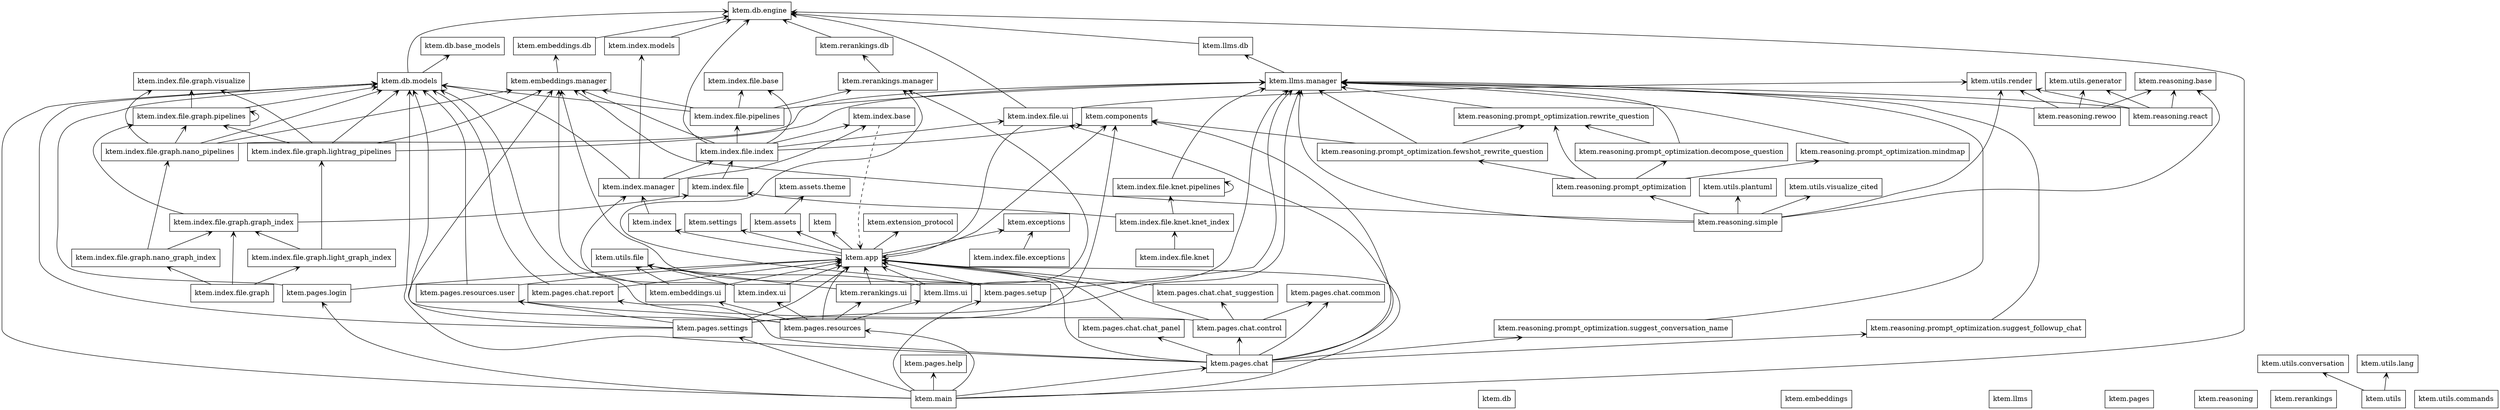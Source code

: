 digraph "packages_ktem" {
rankdir=BT
charset="utf-8"
"ktem" [color="black", label=<ktem>, shape="box", style="solid"];
"ktem.app" [color="black", label=<ktem.app>, shape="box", style="solid"];
"ktem.assets" [color="black", label=<ktem.assets>, shape="box", style="solid"];
"ktem.assets.theme" [color="black", label=<ktem.assets.theme>, shape="box", style="solid"];
"ktem.components" [color="black", label=<ktem.components>, shape="box", style="solid"];
"ktem.db" [color="black", label=<ktem.db>, shape="box", style="solid"];
"ktem.db.base_models" [color="black", label=<ktem.db.base_models>, shape="box", style="solid"];
"ktem.db.engine" [color="black", label=<ktem.db.engine>, shape="box", style="solid"];
"ktem.db.models" [color="black", label=<ktem.db.models>, shape="box", style="solid"];
"ktem.embeddings" [color="black", label=<ktem.embeddings>, shape="box", style="solid"];
"ktem.embeddings.db" [color="black", label=<ktem.embeddings.db>, shape="box", style="solid"];
"ktem.embeddings.manager" [color="black", label=<ktem.embeddings.manager>, shape="box", style="solid"];
"ktem.embeddings.ui" [color="black", label=<ktem.embeddings.ui>, shape="box", style="solid"];
"ktem.exceptions" [color="black", label=<ktem.exceptions>, shape="box", style="solid"];
"ktem.extension_protocol" [color="black", label=<ktem.extension_protocol>, shape="box", style="solid"];
"ktem.index" [color="black", label=<ktem.index>, shape="box", style="solid"];
"ktem.index.base" [color="black", label=<ktem.index.base>, shape="box", style="solid"];
"ktem.index.file" [color="black", label=<ktem.index.file>, shape="box", style="solid"];
"ktem.index.file.base" [color="black", label=<ktem.index.file.base>, shape="box", style="solid"];
"ktem.index.file.exceptions" [color="black", label=<ktem.index.file.exceptions>, shape="box", style="solid"];
"ktem.index.file.graph" [color="black", label=<ktem.index.file.graph>, shape="box", style="solid"];
"ktem.index.file.graph.graph_index" [color="black", label=<ktem.index.file.graph.graph_index>, shape="box", style="solid"];
"ktem.index.file.graph.light_graph_index" [color="black", label=<ktem.index.file.graph.light_graph_index>, shape="box", style="solid"];
"ktem.index.file.graph.lightrag_pipelines" [color="black", label=<ktem.index.file.graph.lightrag_pipelines>, shape="box", style="solid"];
"ktem.index.file.graph.nano_graph_index" [color="black", label=<ktem.index.file.graph.nano_graph_index>, shape="box", style="solid"];
"ktem.index.file.graph.nano_pipelines" [color="black", label=<ktem.index.file.graph.nano_pipelines>, shape="box", style="solid"];
"ktem.index.file.graph.pipelines" [color="black", label=<ktem.index.file.graph.pipelines>, shape="box", style="solid"];
"ktem.index.file.graph.visualize" [color="black", label=<ktem.index.file.graph.visualize>, shape="box", style="solid"];
"ktem.index.file.index" [color="black", label=<ktem.index.file.index>, shape="box", style="solid"];
"ktem.index.file.knet" [color="black", label=<ktem.index.file.knet>, shape="box", style="solid"];
"ktem.index.file.knet.knet_index" [color="black", label=<ktem.index.file.knet.knet_index>, shape="box", style="solid"];
"ktem.index.file.knet.pipelines" [color="black", label=<ktem.index.file.knet.pipelines>, shape="box", style="solid"];
"ktem.index.file.pipelines" [color="black", label=<ktem.index.file.pipelines>, shape="box", style="solid"];
"ktem.index.file.ui" [color="black", label=<ktem.index.file.ui>, shape="box", style="solid"];
"ktem.index.manager" [color="black", label=<ktem.index.manager>, shape="box", style="solid"];
"ktem.index.models" [color="black", label=<ktem.index.models>, shape="box", style="solid"];
"ktem.index.ui" [color="black", label=<ktem.index.ui>, shape="box", style="solid"];
"ktem.llms" [color="black", label=<ktem.llms>, shape="box", style="solid"];
"ktem.llms.db" [color="black", label=<ktem.llms.db>, shape="box", style="solid"];
"ktem.llms.manager" [color="black", label=<ktem.llms.manager>, shape="box", style="solid"];
"ktem.llms.ui" [color="black", label=<ktem.llms.ui>, shape="box", style="solid"];
"ktem.main" [color="black", label=<ktem.main>, shape="box", style="solid"];
"ktem.pages" [color="black", label=<ktem.pages>, shape="box", style="solid"];
"ktem.pages.chat" [color="black", label=<ktem.pages.chat>, shape="box", style="solid"];
"ktem.pages.chat.chat_panel" [color="black", label=<ktem.pages.chat.chat_panel>, shape="box", style="solid"];
"ktem.pages.chat.chat_suggestion" [color="black", label=<ktem.pages.chat.chat_suggestion>, shape="box", style="solid"];
"ktem.pages.chat.common" [color="black", label=<ktem.pages.chat.common>, shape="box", style="solid"];
"ktem.pages.chat.control" [color="black", label=<ktem.pages.chat.control>, shape="box", style="solid"];
"ktem.pages.chat.report" [color="black", label=<ktem.pages.chat.report>, shape="box", style="solid"];
"ktem.pages.help" [color="black", label=<ktem.pages.help>, shape="box", style="solid"];
"ktem.pages.login" [color="black", label=<ktem.pages.login>, shape="box", style="solid"];
"ktem.pages.resources" [color="black", label=<ktem.pages.resources>, shape="box", style="solid"];
"ktem.pages.resources.user" [color="black", label=<ktem.pages.resources.user>, shape="box", style="solid"];
"ktem.pages.settings" [color="black", label=<ktem.pages.settings>, shape="box", style="solid"];
"ktem.pages.setup" [color="black", label=<ktem.pages.setup>, shape="box", style="solid"];
"ktem.reasoning" [color="black", label=<ktem.reasoning>, shape="box", style="solid"];
"ktem.reasoning.base" [color="black", label=<ktem.reasoning.base>, shape="box", style="solid"];
"ktem.reasoning.prompt_optimization" [color="black", label=<ktem.reasoning.prompt_optimization>, shape="box", style="solid"];
"ktem.reasoning.prompt_optimization.decompose_question" [color="black", label=<ktem.reasoning.prompt_optimization.decompose_question>, shape="box", style="solid"];
"ktem.reasoning.prompt_optimization.fewshot_rewrite_question" [color="black", label=<ktem.reasoning.prompt_optimization.fewshot_rewrite_question>, shape="box", style="solid"];
"ktem.reasoning.prompt_optimization.mindmap" [color="black", label=<ktem.reasoning.prompt_optimization.mindmap>, shape="box", style="solid"];
"ktem.reasoning.prompt_optimization.rewrite_question" [color="black", label=<ktem.reasoning.prompt_optimization.rewrite_question>, shape="box", style="solid"];
"ktem.reasoning.prompt_optimization.suggest_conversation_name" [color="black", label=<ktem.reasoning.prompt_optimization.suggest_conversation_name>, shape="box", style="solid"];
"ktem.reasoning.prompt_optimization.suggest_followup_chat" [color="black", label=<ktem.reasoning.prompt_optimization.suggest_followup_chat>, shape="box", style="solid"];
"ktem.reasoning.react" [color="black", label=<ktem.reasoning.react>, shape="box", style="solid"];
"ktem.reasoning.rewoo" [color="black", label=<ktem.reasoning.rewoo>, shape="box", style="solid"];
"ktem.reasoning.simple" [color="black", label=<ktem.reasoning.simple>, shape="box", style="solid"];
"ktem.rerankings" [color="black", label=<ktem.rerankings>, shape="box", style="solid"];
"ktem.rerankings.db" [color="black", label=<ktem.rerankings.db>, shape="box", style="solid"];
"ktem.rerankings.manager" [color="black", label=<ktem.rerankings.manager>, shape="box", style="solid"];
"ktem.rerankings.ui" [color="black", label=<ktem.rerankings.ui>, shape="box", style="solid"];
"ktem.settings" [color="black", label=<ktem.settings>, shape="box", style="solid"];
"ktem.utils" [color="black", label=<ktem.utils>, shape="box", style="solid"];
"ktem.utils.commands" [color="black", label=<ktem.utils.commands>, shape="box", style="solid"];
"ktem.utils.conversation" [color="black", label=<ktem.utils.conversation>, shape="box", style="solid"];
"ktem.utils.file" [color="black", label=<ktem.utils.file>, shape="box", style="solid"];
"ktem.utils.generator" [color="black", label=<ktem.utils.generator>, shape="box", style="solid"];
"ktem.utils.lang" [color="black", label=<ktem.utils.lang>, shape="box", style="solid"];
"ktem.utils.plantuml" [color="black", label=<ktem.utils.plantuml>, shape="box", style="solid"];
"ktem.utils.render" [color="black", label=<ktem.utils.render>, shape="box", style="solid"];
"ktem.utils.visualize_cited" [color="black", label=<ktem.utils.visualize_cited>, shape="box", style="solid"];
"ktem.app" -> "ktem" [arrowhead="open", arrowtail="none"];
"ktem.app" -> "ktem.assets" [arrowhead="open", arrowtail="none"];
"ktem.app" -> "ktem.components" [arrowhead="open", arrowtail="none"];
"ktem.app" -> "ktem.exceptions" [arrowhead="open", arrowtail="none"];
"ktem.app" -> "ktem.extension_protocol" [arrowhead="open", arrowtail="none"];
"ktem.app" -> "ktem.index" [arrowhead="open", arrowtail="none"];
"ktem.app" -> "ktem.settings" [arrowhead="open", arrowtail="none"];
"ktem.assets" -> "ktem.assets.theme" [arrowhead="open", arrowtail="none"];
"ktem.db.models" -> "ktem.db.base_models" [arrowhead="open", arrowtail="none"];
"ktem.db.models" -> "ktem.db.engine" [arrowhead="open", arrowtail="none"];
"ktem.embeddings.db" -> "ktem.db.engine" [arrowhead="open", arrowtail="none"];
"ktem.embeddings.manager" -> "ktem.embeddings.db" [arrowhead="open", arrowtail="none"];
"ktem.embeddings.ui" -> "ktem.app" [arrowhead="open", arrowtail="none"];
"ktem.embeddings.ui" -> "ktem.embeddings.manager" [arrowhead="open", arrowtail="none"];
"ktem.embeddings.ui" -> "ktem.utils.file" [arrowhead="open", arrowtail="none"];
"ktem.index" -> "ktem.index.manager" [arrowhead="open", arrowtail="none"];
"ktem.index.file" -> "ktem.index.file.index" [arrowhead="open", arrowtail="none"];
"ktem.index.file.exceptions" -> "ktem.exceptions" [arrowhead="open", arrowtail="none"];
"ktem.index.file.graph" -> "ktem.index.file.graph.graph_index" [arrowhead="open", arrowtail="none"];
"ktem.index.file.graph" -> "ktem.index.file.graph.light_graph_index" [arrowhead="open", arrowtail="none"];
"ktem.index.file.graph" -> "ktem.index.file.graph.nano_graph_index" [arrowhead="open", arrowtail="none"];
"ktem.index.file.graph.graph_index" -> "ktem.index.file" [arrowhead="open", arrowtail="none"];
"ktem.index.file.graph.graph_index" -> "ktem.index.file.graph.pipelines" [arrowhead="open", arrowtail="none"];
"ktem.index.file.graph.light_graph_index" -> "ktem.index.file.graph.graph_index" [arrowhead="open", arrowtail="none"];
"ktem.index.file.graph.light_graph_index" -> "ktem.index.file.graph.lightrag_pipelines" [arrowhead="open", arrowtail="none"];
"ktem.index.file.graph.lightrag_pipelines" -> "ktem.db.models" [arrowhead="open", arrowtail="none"];
"ktem.index.file.graph.lightrag_pipelines" -> "ktem.embeddings.manager" [arrowhead="open", arrowtail="none"];
"ktem.index.file.graph.lightrag_pipelines" -> "ktem.index.file.graph.pipelines" [arrowhead="open", arrowtail="none"];
"ktem.index.file.graph.lightrag_pipelines" -> "ktem.index.file.graph.visualize" [arrowhead="open", arrowtail="none"];
"ktem.index.file.graph.lightrag_pipelines" -> "ktem.llms.manager" [arrowhead="open", arrowtail="none"];
"ktem.index.file.graph.nano_graph_index" -> "ktem.index.file.graph.graph_index" [arrowhead="open", arrowtail="none"];
"ktem.index.file.graph.nano_graph_index" -> "ktem.index.file.graph.nano_pipelines" [arrowhead="open", arrowtail="none"];
"ktem.index.file.graph.nano_pipelines" -> "ktem.db.models" [arrowhead="open", arrowtail="none"];
"ktem.index.file.graph.nano_pipelines" -> "ktem.embeddings.manager" [arrowhead="open", arrowtail="none"];
"ktem.index.file.graph.nano_pipelines" -> "ktem.index.file.graph.pipelines" [arrowhead="open", arrowtail="none"];
"ktem.index.file.graph.nano_pipelines" -> "ktem.index.file.graph.visualize" [arrowhead="open", arrowtail="none"];
"ktem.index.file.graph.nano_pipelines" -> "ktem.llms.manager" [arrowhead="open", arrowtail="none"];
"ktem.index.file.graph.pipelines" -> "ktem.db.models" [arrowhead="open", arrowtail="none"];
"ktem.index.file.graph.pipelines" -> "ktem.index.file.graph.pipelines" [arrowhead="open", arrowtail="none"];
"ktem.index.file.graph.pipelines" -> "ktem.index.file.graph.visualize" [arrowhead="open", arrowtail="none"];
"ktem.index.file.index" -> "ktem.components" [arrowhead="open", arrowtail="none"];
"ktem.index.file.index" -> "ktem.db.engine" [arrowhead="open", arrowtail="none"];
"ktem.index.file.index" -> "ktem.embeddings.manager" [arrowhead="open", arrowtail="none"];
"ktem.index.file.index" -> "ktem.index.base" [arrowhead="open", arrowtail="none"];
"ktem.index.file.index" -> "ktem.index.file.base" [arrowhead="open", arrowtail="none"];
"ktem.index.file.index" -> "ktem.index.file.pipelines" [arrowhead="open", arrowtail="none"];
"ktem.index.file.index" -> "ktem.index.file.ui" [arrowhead="open", arrowtail="none"];
"ktem.index.file.knet" -> "ktem.index.file.knet.knet_index" [arrowhead="open", arrowtail="none"];
"ktem.index.file.knet.knet_index" -> "ktem.index.file" [arrowhead="open", arrowtail="none"];
"ktem.index.file.knet.knet_index" -> "ktem.index.file.knet.pipelines" [arrowhead="open", arrowtail="none"];
"ktem.index.file.knet.pipelines" -> "ktem.index.file.knet.pipelines" [arrowhead="open", arrowtail="none"];
"ktem.index.file.knet.pipelines" -> "ktem.llms.manager" [arrowhead="open", arrowtail="none"];
"ktem.index.file.pipelines" -> "ktem.db.models" [arrowhead="open", arrowtail="none"];
"ktem.index.file.pipelines" -> "ktem.embeddings.manager" [arrowhead="open", arrowtail="none"];
"ktem.index.file.pipelines" -> "ktem.index.file.base" [arrowhead="open", arrowtail="none"];
"ktem.index.file.pipelines" -> "ktem.llms.manager" [arrowhead="open", arrowtail="none"];
"ktem.index.file.pipelines" -> "ktem.rerankings.manager" [arrowhead="open", arrowtail="none"];
"ktem.index.file.ui" -> "ktem.app" [arrowhead="open", arrowtail="none"];
"ktem.index.file.ui" -> "ktem.db.engine" [arrowhead="open", arrowtail="none"];
"ktem.index.file.ui" -> "ktem.utils.render" [arrowhead="open", arrowtail="none"];
"ktem.index.manager" -> "ktem.db.models" [arrowhead="open", arrowtail="none"];
"ktem.index.manager" -> "ktem.index.base" [arrowhead="open", arrowtail="none"];
"ktem.index.manager" -> "ktem.index.file.index" [arrowhead="open", arrowtail="none"];
"ktem.index.manager" -> "ktem.index.models" [arrowhead="open", arrowtail="none"];
"ktem.index.models" -> "ktem.db.engine" [arrowhead="open", arrowtail="none"];
"ktem.index.ui" -> "ktem.app" [arrowhead="open", arrowtail="none"];
"ktem.index.ui" -> "ktem.index.manager" [arrowhead="open", arrowtail="none"];
"ktem.index.ui" -> "ktem.utils.file" [arrowhead="open", arrowtail="none"];
"ktem.llms.db" -> "ktem.db.engine" [arrowhead="open", arrowtail="none"];
"ktem.llms.manager" -> "ktem.llms.db" [arrowhead="open", arrowtail="none"];
"ktem.llms.ui" -> "ktem.app" [arrowhead="open", arrowtail="none"];
"ktem.llms.ui" -> "ktem.llms.manager" [arrowhead="open", arrowtail="none"];
"ktem.llms.ui" -> "ktem.utils.file" [arrowhead="open", arrowtail="none"];
"ktem.main" -> "ktem.app" [arrowhead="open", arrowtail="none"];
"ktem.main" -> "ktem.db.engine" [arrowhead="open", arrowtail="none"];
"ktem.main" -> "ktem.db.models" [arrowhead="open", arrowtail="none"];
"ktem.main" -> "ktem.pages.chat" [arrowhead="open", arrowtail="none"];
"ktem.main" -> "ktem.pages.help" [arrowhead="open", arrowtail="none"];
"ktem.main" -> "ktem.pages.login" [arrowhead="open", arrowtail="none"];
"ktem.main" -> "ktem.pages.resources" [arrowhead="open", arrowtail="none"];
"ktem.main" -> "ktem.pages.settings" [arrowhead="open", arrowtail="none"];
"ktem.main" -> "ktem.pages.setup" [arrowhead="open", arrowtail="none"];
"ktem.pages.chat" -> "ktem.app" [arrowhead="open", arrowtail="none"];
"ktem.pages.chat" -> "ktem.components" [arrowhead="open", arrowtail="none"];
"ktem.pages.chat" -> "ktem.db.models" [arrowhead="open", arrowtail="none"];
"ktem.pages.chat" -> "ktem.index.file.ui" [arrowhead="open", arrowtail="none"];
"ktem.pages.chat" -> "ktem.pages.chat.chat_panel" [arrowhead="open", arrowtail="none"];
"ktem.pages.chat" -> "ktem.pages.chat.common" [arrowhead="open", arrowtail="none"];
"ktem.pages.chat" -> "ktem.pages.chat.control" [arrowhead="open", arrowtail="none"];
"ktem.pages.chat" -> "ktem.pages.chat.report" [arrowhead="open", arrowtail="none"];
"ktem.pages.chat" -> "ktem.reasoning.prompt_optimization.suggest_conversation_name" [arrowhead="open", arrowtail="none"];
"ktem.pages.chat" -> "ktem.reasoning.prompt_optimization.suggest_followup_chat" [arrowhead="open", arrowtail="none"];
"ktem.pages.chat.chat_panel" -> "ktem.app" [arrowhead="open", arrowtail="none"];
"ktem.pages.chat.chat_suggestion" -> "ktem.app" [arrowhead="open", arrowtail="none"];
"ktem.pages.chat.control" -> "ktem.app" [arrowhead="open", arrowtail="none"];
"ktem.pages.chat.control" -> "ktem.db.models" [arrowhead="open", arrowtail="none"];
"ktem.pages.chat.control" -> "ktem.pages.chat.chat_suggestion" [arrowhead="open", arrowtail="none"];
"ktem.pages.chat.control" -> "ktem.pages.chat.common" [arrowhead="open", arrowtail="none"];
"ktem.pages.chat.report" -> "ktem.app" [arrowhead="open", arrowtail="none"];
"ktem.pages.chat.report" -> "ktem.db.models" [arrowhead="open", arrowtail="none"];
"ktem.pages.login" -> "ktem.app" [arrowhead="open", arrowtail="none"];
"ktem.pages.login" -> "ktem.db.models" [arrowhead="open", arrowtail="none"];
"ktem.pages.resources" -> "ktem.app" [arrowhead="open", arrowtail="none"];
"ktem.pages.resources" -> "ktem.db.models" [arrowhead="open", arrowtail="none"];
"ktem.pages.resources" -> "ktem.embeddings.ui" [arrowhead="open", arrowtail="none"];
"ktem.pages.resources" -> "ktem.index.ui" [arrowhead="open", arrowtail="none"];
"ktem.pages.resources" -> "ktem.llms.ui" [arrowhead="open", arrowtail="none"];
"ktem.pages.resources" -> "ktem.pages.resources.user" [arrowhead="open", arrowtail="none"];
"ktem.pages.resources" -> "ktem.rerankings.ui" [arrowhead="open", arrowtail="none"];
"ktem.pages.resources.user" -> "ktem.app" [arrowhead="open", arrowtail="none"];
"ktem.pages.resources.user" -> "ktem.db.models" [arrowhead="open", arrowtail="none"];
"ktem.pages.settings" -> "ktem.app" [arrowhead="open", arrowtail="none"];
"ktem.pages.settings" -> "ktem.components" [arrowhead="open", arrowtail="none"];
"ktem.pages.settings" -> "ktem.db.models" [arrowhead="open", arrowtail="none"];
"ktem.pages.settings" -> "ktem.embeddings.manager" [arrowhead="open", arrowtail="none"];
"ktem.pages.settings" -> "ktem.llms.manager" [arrowhead="open", arrowtail="none"];
"ktem.pages.settings" -> "ktem.pages.resources.user" [arrowhead="open", arrowtail="none"];
"ktem.pages.setup" -> "ktem.app" [arrowhead="open", arrowtail="none"];
"ktem.pages.setup" -> "ktem.embeddings.manager" [arrowhead="open", arrowtail="none"];
"ktem.pages.setup" -> "ktem.llms.manager" [arrowhead="open", arrowtail="none"];
"ktem.pages.setup" -> "ktem.rerankings.manager" [arrowhead="open", arrowtail="none"];
"ktem.reasoning.prompt_optimization" -> "ktem.reasoning.prompt_optimization.decompose_question" [arrowhead="open", arrowtail="none"];
"ktem.reasoning.prompt_optimization" -> "ktem.reasoning.prompt_optimization.fewshot_rewrite_question" [arrowhead="open", arrowtail="none"];
"ktem.reasoning.prompt_optimization" -> "ktem.reasoning.prompt_optimization.mindmap" [arrowhead="open", arrowtail="none"];
"ktem.reasoning.prompt_optimization" -> "ktem.reasoning.prompt_optimization.rewrite_question" [arrowhead="open", arrowtail="none"];
"ktem.reasoning.prompt_optimization.decompose_question" -> "ktem.llms.manager" [arrowhead="open", arrowtail="none"];
"ktem.reasoning.prompt_optimization.decompose_question" -> "ktem.reasoning.prompt_optimization.rewrite_question" [arrowhead="open", arrowtail="none"];
"ktem.reasoning.prompt_optimization.fewshot_rewrite_question" -> "ktem.components" [arrowhead="open", arrowtail="none"];
"ktem.reasoning.prompt_optimization.fewshot_rewrite_question" -> "ktem.llms.manager" [arrowhead="open", arrowtail="none"];
"ktem.reasoning.prompt_optimization.fewshot_rewrite_question" -> "ktem.reasoning.prompt_optimization.rewrite_question" [arrowhead="open", arrowtail="none"];
"ktem.reasoning.prompt_optimization.mindmap" -> "ktem.llms.manager" [arrowhead="open", arrowtail="none"];
"ktem.reasoning.prompt_optimization.rewrite_question" -> "ktem.llms.manager" [arrowhead="open", arrowtail="none"];
"ktem.reasoning.prompt_optimization.suggest_conversation_name" -> "ktem.llms.manager" [arrowhead="open", arrowtail="none"];
"ktem.reasoning.prompt_optimization.suggest_followup_chat" -> "ktem.llms.manager" [arrowhead="open", arrowtail="none"];
"ktem.reasoning.react" -> "ktem.llms.manager" [arrowhead="open", arrowtail="none"];
"ktem.reasoning.react" -> "ktem.reasoning.base" [arrowhead="open", arrowtail="none"];
"ktem.reasoning.react" -> "ktem.utils.generator" [arrowhead="open", arrowtail="none"];
"ktem.reasoning.react" -> "ktem.utils.render" [arrowhead="open", arrowtail="none"];
"ktem.reasoning.rewoo" -> "ktem.llms.manager" [arrowhead="open", arrowtail="none"];
"ktem.reasoning.rewoo" -> "ktem.reasoning.base" [arrowhead="open", arrowtail="none"];
"ktem.reasoning.rewoo" -> "ktem.utils.generator" [arrowhead="open", arrowtail="none"];
"ktem.reasoning.rewoo" -> "ktem.utils.render" [arrowhead="open", arrowtail="none"];
"ktem.reasoning.simple" -> "ktem.embeddings.manager" [arrowhead="open", arrowtail="none"];
"ktem.reasoning.simple" -> "ktem.llms.manager" [arrowhead="open", arrowtail="none"];
"ktem.reasoning.simple" -> "ktem.reasoning.base" [arrowhead="open", arrowtail="none"];
"ktem.reasoning.simple" -> "ktem.reasoning.prompt_optimization" [arrowhead="open", arrowtail="none"];
"ktem.reasoning.simple" -> "ktem.utils.plantuml" [arrowhead="open", arrowtail="none"];
"ktem.reasoning.simple" -> "ktem.utils.render" [arrowhead="open", arrowtail="none"];
"ktem.reasoning.simple" -> "ktem.utils.visualize_cited" [arrowhead="open", arrowtail="none"];
"ktem.rerankings.db" -> "ktem.db.engine" [arrowhead="open", arrowtail="none"];
"ktem.rerankings.manager" -> "ktem.rerankings.db" [arrowhead="open", arrowtail="none"];
"ktem.rerankings.ui" -> "ktem.app" [arrowhead="open", arrowtail="none"];
"ktem.rerankings.ui" -> "ktem.rerankings.manager" [arrowhead="open", arrowtail="none"];
"ktem.rerankings.ui" -> "ktem.utils.file" [arrowhead="open", arrowtail="none"];
"ktem.utils" -> "ktem.utils.conversation" [arrowhead="open", arrowtail="none"];
"ktem.utils" -> "ktem.utils.lang" [arrowhead="open", arrowtail="none"];
"ktem.index.base" -> "ktem.app" [arrowhead="open", arrowtail="none", style="dashed"];
}
